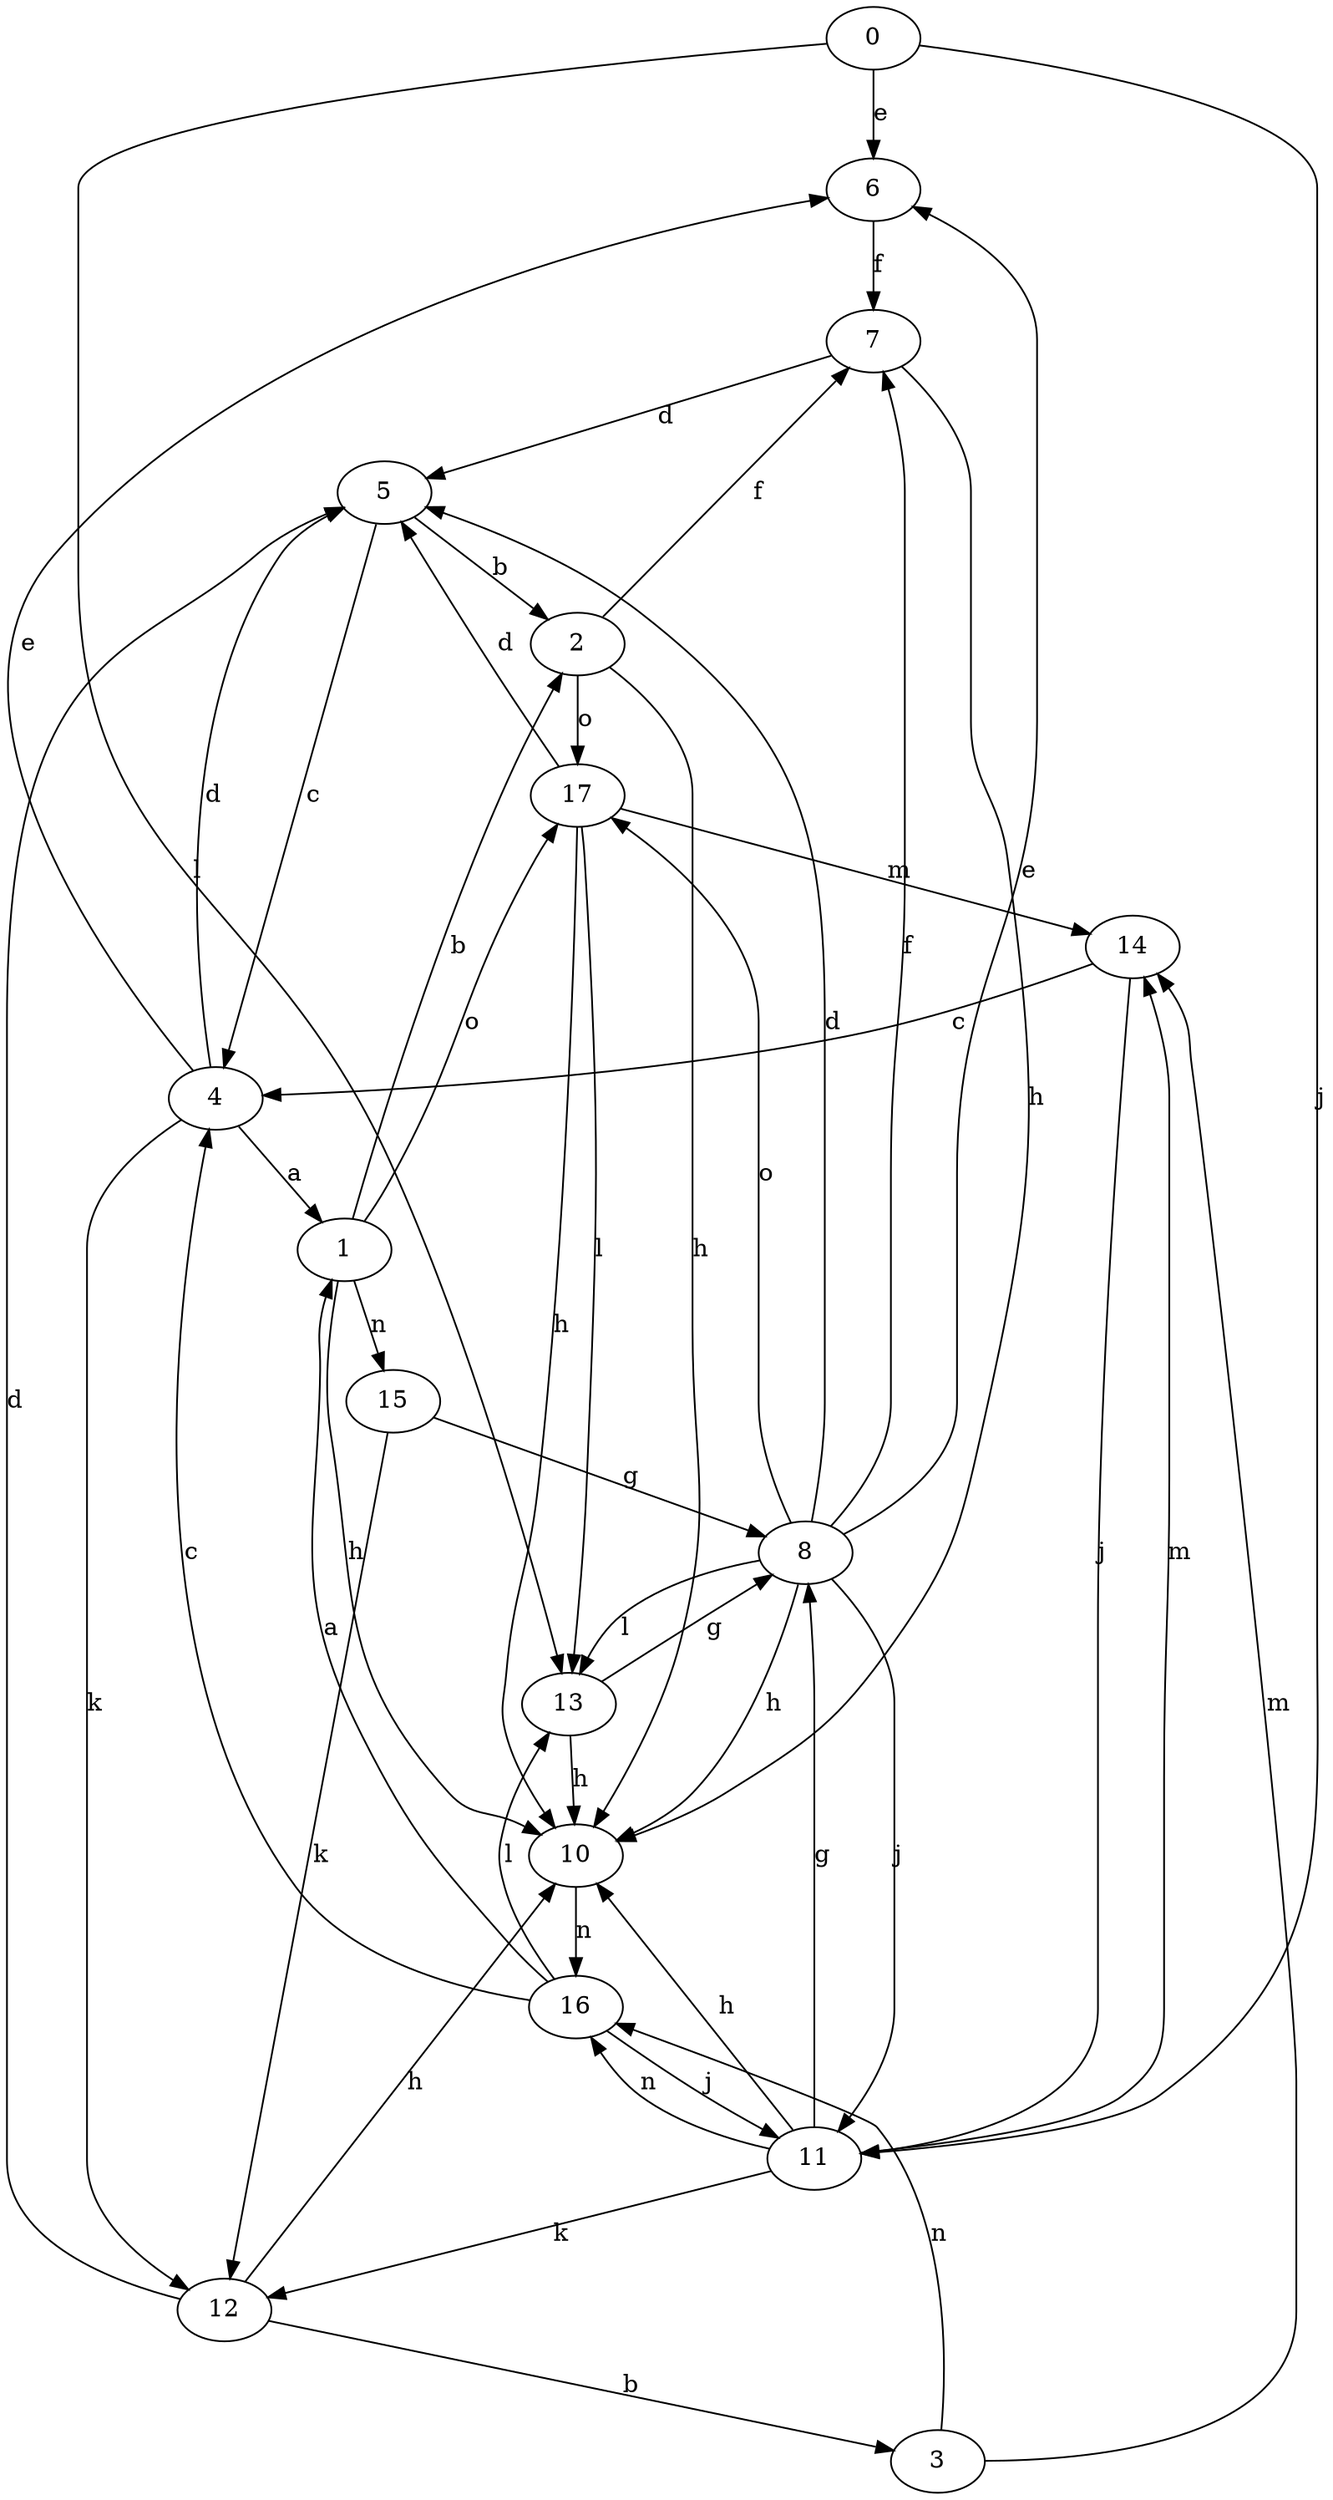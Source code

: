 strict digraph  {
0;
1;
2;
3;
4;
5;
6;
7;
8;
10;
11;
12;
13;
14;
15;
16;
17;
0 -> 6  [label=e];
0 -> 11  [label=j];
0 -> 13  [label=l];
1 -> 2  [label=b];
1 -> 10  [label=h];
1 -> 15  [label=n];
1 -> 17  [label=o];
2 -> 7  [label=f];
2 -> 10  [label=h];
2 -> 17  [label=o];
3 -> 14  [label=m];
3 -> 16  [label=n];
4 -> 1  [label=a];
4 -> 5  [label=d];
4 -> 6  [label=e];
4 -> 12  [label=k];
5 -> 2  [label=b];
5 -> 4  [label=c];
6 -> 7  [label=f];
7 -> 5  [label=d];
7 -> 10  [label=h];
8 -> 5  [label=d];
8 -> 6  [label=e];
8 -> 7  [label=f];
8 -> 10  [label=h];
8 -> 11  [label=j];
8 -> 13  [label=l];
8 -> 17  [label=o];
10 -> 16  [label=n];
11 -> 8  [label=g];
11 -> 10  [label=h];
11 -> 12  [label=k];
11 -> 14  [label=m];
11 -> 16  [label=n];
12 -> 3  [label=b];
12 -> 5  [label=d];
12 -> 10  [label=h];
13 -> 8  [label=g];
13 -> 10  [label=h];
14 -> 4  [label=c];
14 -> 11  [label=j];
15 -> 8  [label=g];
15 -> 12  [label=k];
16 -> 1  [label=a];
16 -> 4  [label=c];
16 -> 11  [label=j];
16 -> 13  [label=l];
17 -> 5  [label=d];
17 -> 10  [label=h];
17 -> 13  [label=l];
17 -> 14  [label=m];
}
